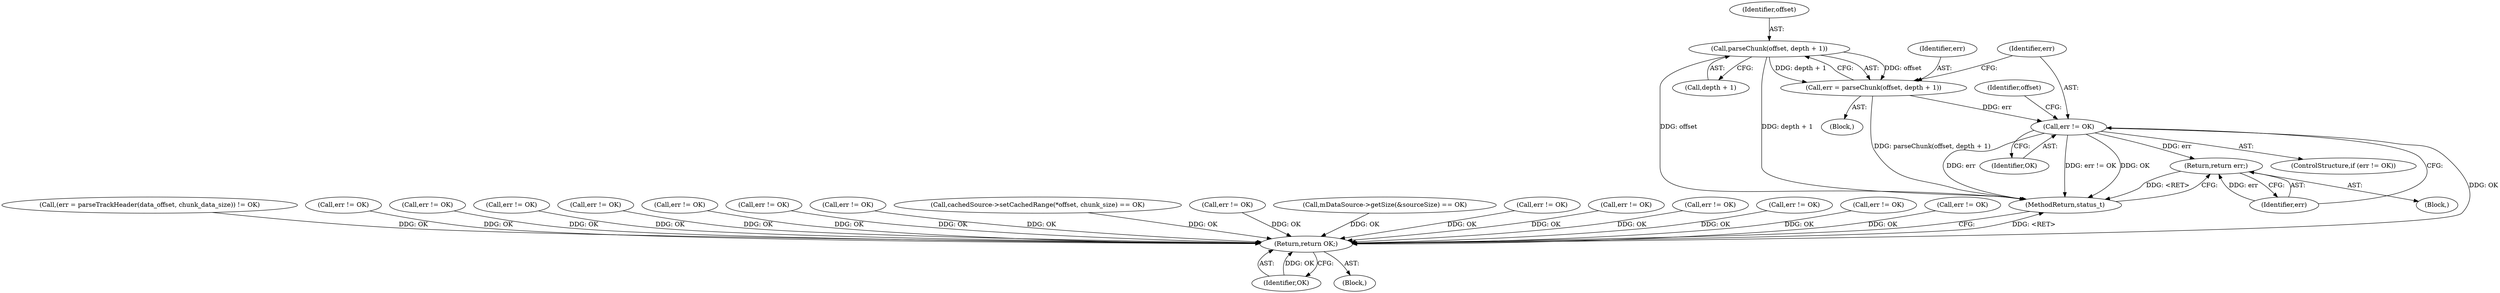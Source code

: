 digraph "0_Android_f4a88c8ed4f8186b3d6e2852993e063fc33ff231@pointer" {
"1001604" [label="(Call,parseChunk(offset, depth + 1))"];
"1001602" [label="(Call,err = parseChunk(offset, depth + 1))"];
"1001610" [label="(Call,err != OK)"];
"1001614" [label="(Return,return err;)"];
"1002909" [label="(Return,return OK;)"];
"1000988" [label="(Call,(err = parseTrackHeader(data_offset, chunk_data_size)) != OK)"];
"1001613" [label="(Block,)"];
"1000565" [label="(Call,err != OK)"];
"1001973" [label="(Call,err != OK)"];
"1002129" [label="(Call,err != OK)"];
"1002910" [label="(Identifier,OK)"];
"1001824" [label="(Call,err != OK)"];
"1001615" [label="(Identifier,err)"];
"1001598" [label="(Identifier,offset)"];
"1002909" [label="(Return,return OK;)"];
"1001992" [label="(Call,err != OK)"];
"1001614" [label="(Return,return err;)"];
"1001602" [label="(Call,err = parseChunk(offset, depth + 1))"];
"1002295" [label="(Call,err != OK)"];
"1001605" [label="(Identifier,offset)"];
"1001609" [label="(ControlStructure,if (err != OK))"];
"1002859" [label="(Call,err != OK)"];
"1000394" [label="(Call,cachedSource->setCachedRange(*offset, chunk_size) == OK)"];
"1001791" [label="(Call,err != OK)"];
"1002911" [label="(MethodReturn,status_t)"];
"1001612" [label="(Identifier,OK)"];
"1001604" [label="(Call,parseChunk(offset, depth + 1))"];
"1000106" [label="(Block,)"];
"1001606" [label="(Call,depth + 1)"];
"1000191" [label="(Call,mDataSource->getSize(&sourceSize) == OK)"];
"1001603" [label="(Identifier,err)"];
"1001611" [label="(Identifier,err)"];
"1001772" [label="(Call,err != OK)"];
"1001744" [label="(Call,err != OK)"];
"1001610" [label="(Call,err != OK)"];
"1002330" [label="(Call,err != OK)"];
"1001954" [label="(Call,err != OK)"];
"1000493" [label="(Call,err != OK)"];
"1001475" [label="(Call,err != OK)"];
"1001600" [label="(Block,)"];
"1001604" -> "1001602"  [label="AST: "];
"1001604" -> "1001606"  [label="CFG: "];
"1001605" -> "1001604"  [label="AST: "];
"1001606" -> "1001604"  [label="AST: "];
"1001602" -> "1001604"  [label="CFG: "];
"1001604" -> "1002911"  [label="DDG: offset"];
"1001604" -> "1002911"  [label="DDG: depth + 1"];
"1001604" -> "1001602"  [label="DDG: offset"];
"1001604" -> "1001602"  [label="DDG: depth + 1"];
"1001602" -> "1001600"  [label="AST: "];
"1001603" -> "1001602"  [label="AST: "];
"1001611" -> "1001602"  [label="CFG: "];
"1001602" -> "1002911"  [label="DDG: parseChunk(offset, depth + 1)"];
"1001602" -> "1001610"  [label="DDG: err"];
"1001610" -> "1001609"  [label="AST: "];
"1001610" -> "1001612"  [label="CFG: "];
"1001611" -> "1001610"  [label="AST: "];
"1001612" -> "1001610"  [label="AST: "];
"1001598" -> "1001610"  [label="CFG: "];
"1001615" -> "1001610"  [label="CFG: "];
"1001610" -> "1002911"  [label="DDG: OK"];
"1001610" -> "1002911"  [label="DDG: err"];
"1001610" -> "1002911"  [label="DDG: err != OK"];
"1001610" -> "1001614"  [label="DDG: err"];
"1001610" -> "1002909"  [label="DDG: OK"];
"1001614" -> "1001613"  [label="AST: "];
"1001614" -> "1001615"  [label="CFG: "];
"1001615" -> "1001614"  [label="AST: "];
"1002911" -> "1001614"  [label="CFG: "];
"1001614" -> "1002911"  [label="DDG: <RET>"];
"1001615" -> "1001614"  [label="DDG: err"];
"1002909" -> "1000106"  [label="AST: "];
"1002909" -> "1002910"  [label="CFG: "];
"1002910" -> "1002909"  [label="AST: "];
"1002911" -> "1002909"  [label="CFG: "];
"1002909" -> "1002911"  [label="DDG: <RET>"];
"1002910" -> "1002909"  [label="DDG: OK"];
"1002295" -> "1002909"  [label="DDG: OK"];
"1000191" -> "1002909"  [label="DDG: OK"];
"1001744" -> "1002909"  [label="DDG: OK"];
"1000493" -> "1002909"  [label="DDG: OK"];
"1000565" -> "1002909"  [label="DDG: OK"];
"1001772" -> "1002909"  [label="DDG: OK"];
"1001791" -> "1002909"  [label="DDG: OK"];
"1000394" -> "1002909"  [label="DDG: OK"];
"1002859" -> "1002909"  [label="DDG: OK"];
"1001973" -> "1002909"  [label="DDG: OK"];
"1002129" -> "1002909"  [label="DDG: OK"];
"1001475" -> "1002909"  [label="DDG: OK"];
"1001992" -> "1002909"  [label="DDG: OK"];
"1001954" -> "1002909"  [label="DDG: OK"];
"1000988" -> "1002909"  [label="DDG: OK"];
"1001824" -> "1002909"  [label="DDG: OK"];
"1002330" -> "1002909"  [label="DDG: OK"];
}
